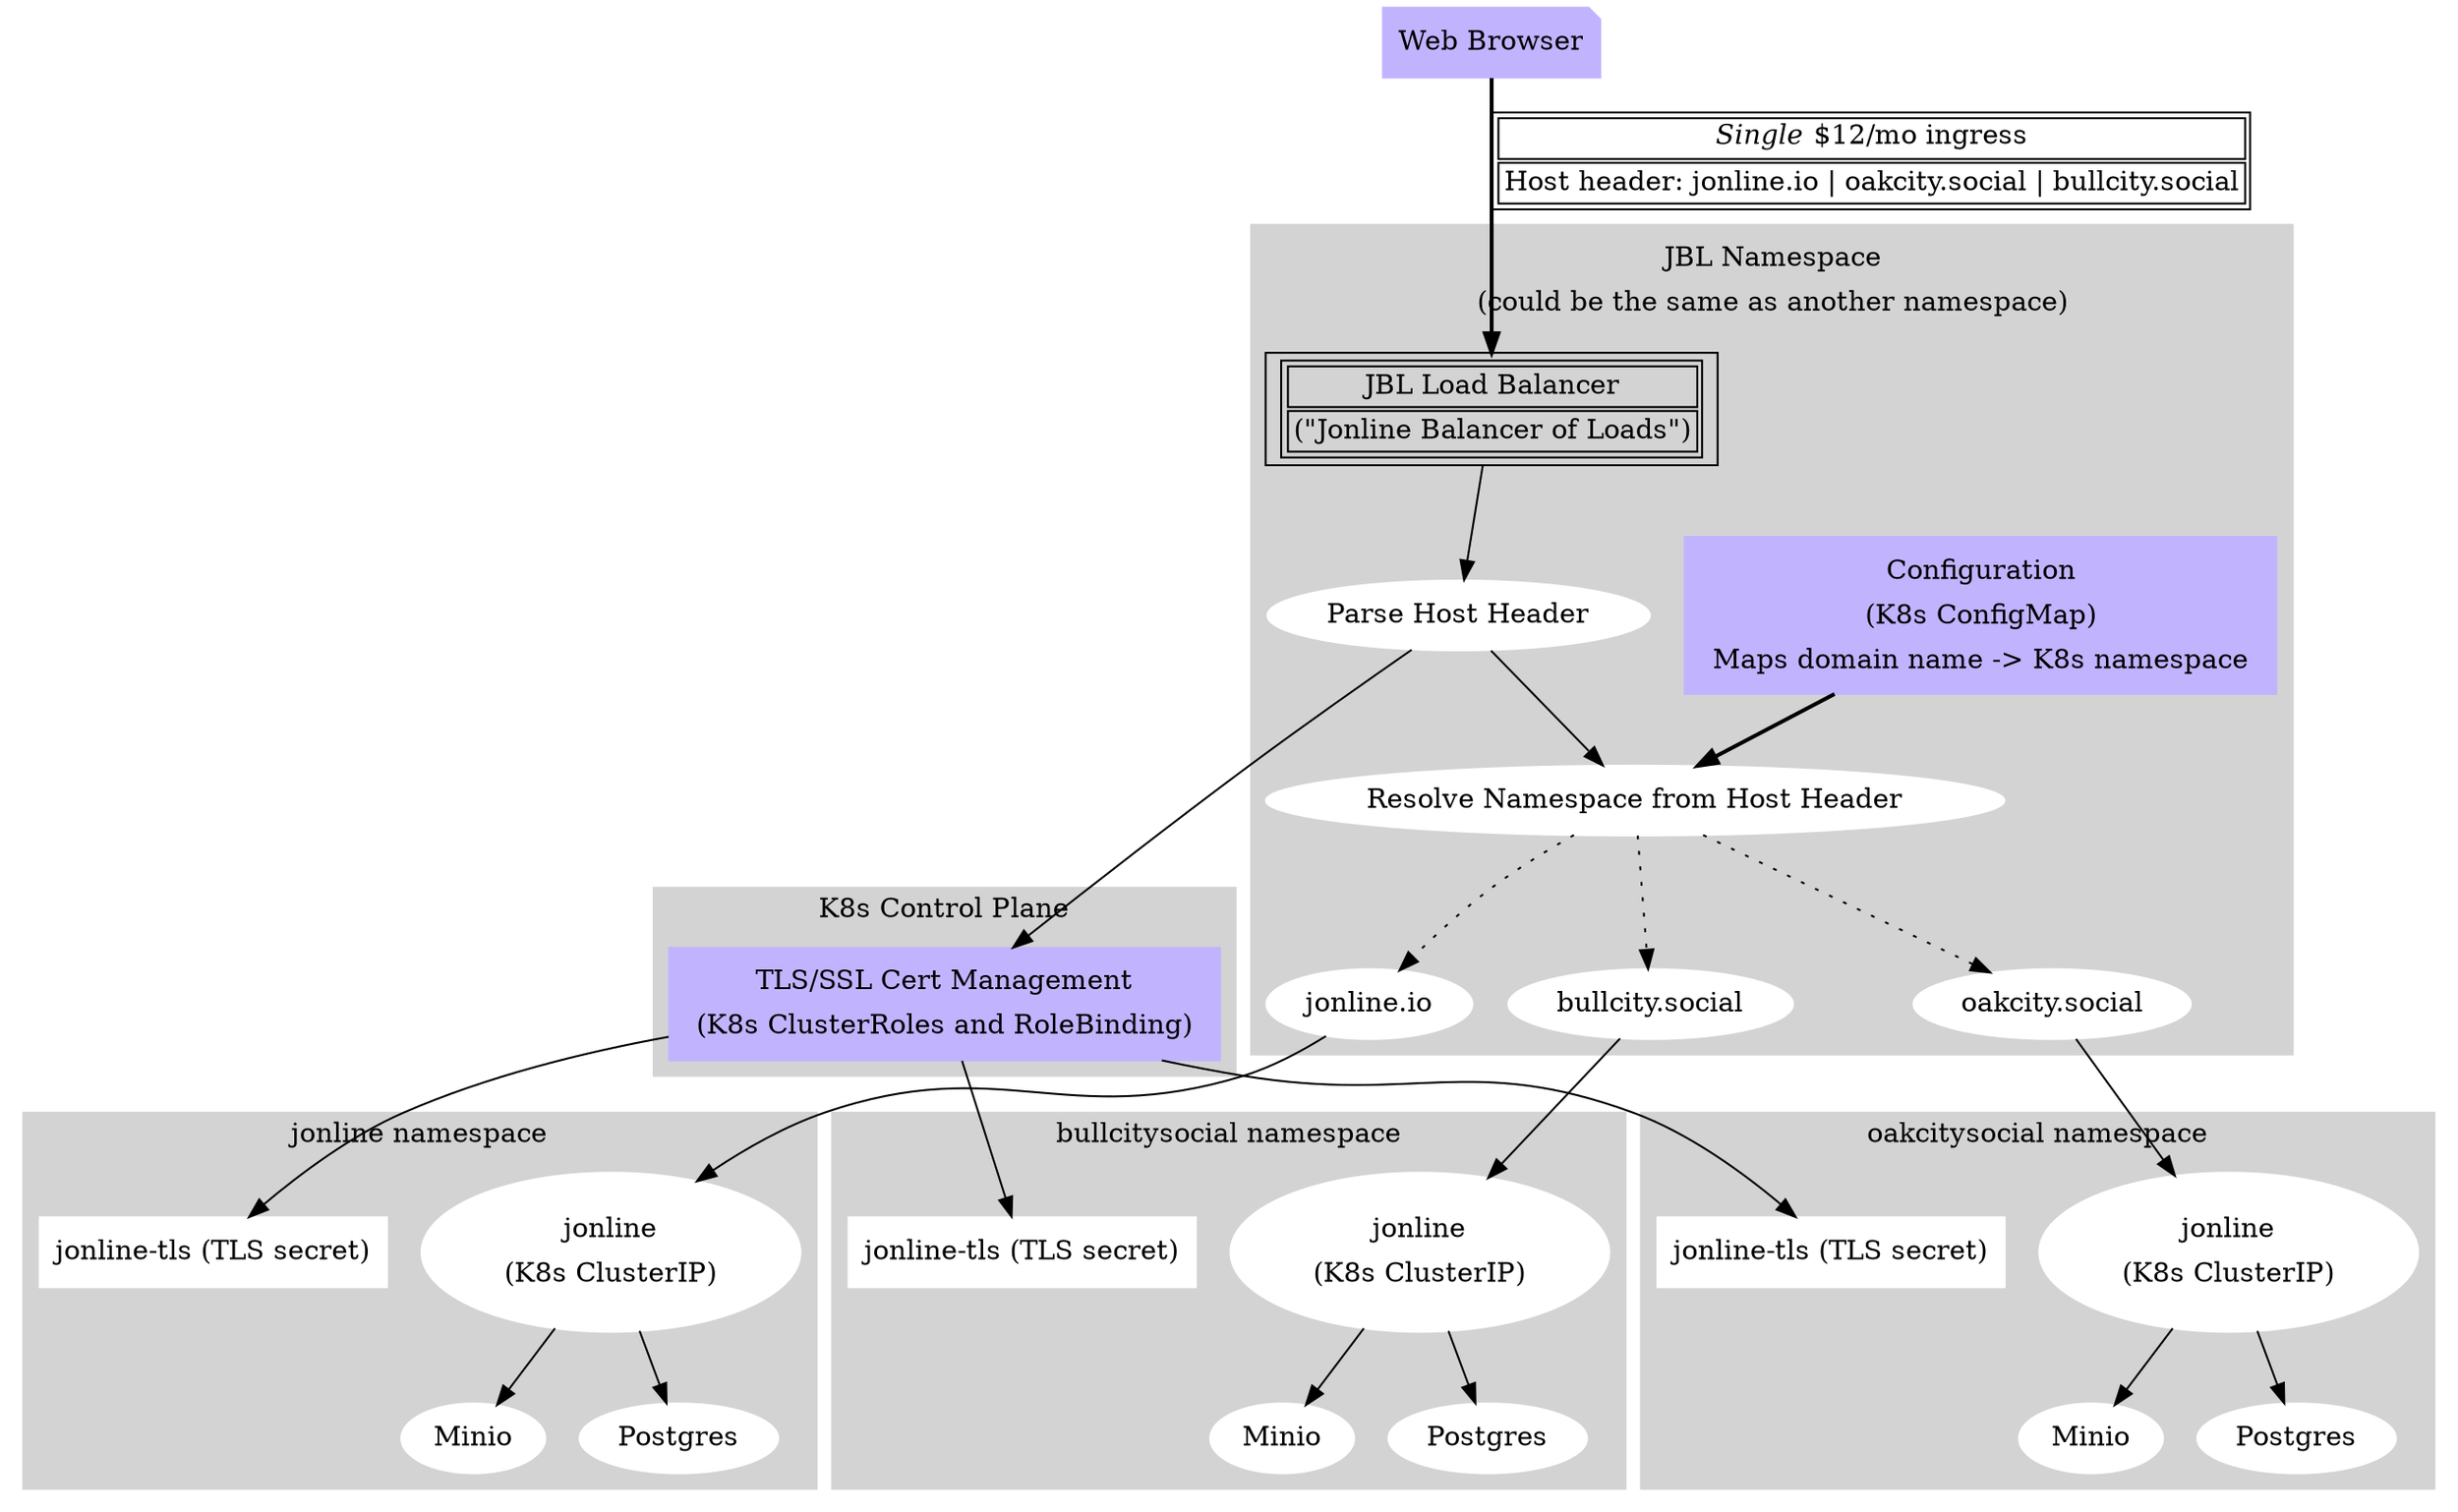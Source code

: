 digraph G {
  size = "100,100";
  browser [shape = note;style = filled;color = ".7 .3 1.0";label = "Web Browser";];
  
  browser -> jbl [style = bold; label = <<table><tr><td><i>Single</i>&nbsp;$12/mo ingress</td></tr><tr><td>Host header: jonline.io | oakcity.social | bullcity.social</td></tr></table>>];
  
  subgraph cluster0 {
    label = <<table><tr><td>JBL Namespace</td></tr><tr><td>(could be the same as another namespace)</td></tr></table>>;
    node [style = filled; color = white;];
    style = filled;
    color = lightgrey;
    
    jbl [shape = box;label = <<table><tr><td>JBL Load Balancer</td></tr><tr><td>("Jonline Balancer of Loads")</td></tr></table>>];
    configuration [shape = box;style = filled;color = ".7 .3 1.0";label = <
      <table>
      <tr>
      <td>Configuration</td>
      </tr>
      <tr>
      <td>(K8s ConfigMap)</td>
      </tr>
      <tr>
      <td>Maps domain name -&gt; K8s namespace</td>
      </tr>
      </table>
      >;];
    
    configuration -> resolve_namespace [style = bold];
    
    parse_host [label = "Parse Host Header";];
    resolve_namespace [label = "Resolve Namespace from Host Header";];
    // jbl -> resolve_namespace [weight = 8;];
    jbl -> parse_host [weight = 8;];
    parse_host -> resolve_namespace [weight = 8;];
    
    
    jonlineio [label = "jonline.io";];
    oakcitysocial [label = "oakcity.social";];
    bullcitysocial [label = "bullcity.social";];
    
    resolve_namespace -> jonlineio [style = dotted;];
    resolve_namespace -> oakcitysocial [style = dotted;];
    resolve_namespace -> bullcitysocial [style = dotted;];
    
  }
  
  subgraph cluster4 {
    label = "K8s Control Plane";
    node [style = filled; color = white;];
    style = filled;
    color = lightgrey;
    certs [shape = box;style = filled;color = ".7 .3 1.0";label = <
      <table>
      <tr>
      <td>TLS/SSL Cert Management</td>
      </tr>
      <tr>
      <td>(K8s ClusterRoles and RoleBinding)</td>
      </tr>
      </table>
      >;];
  }

  subgraph cluster1 {
    label = "jonline namespace";
    node [style = filled; color = white;];
    style = filled;
    color = lightgrey;
    
    jonline0 [label = <<table><tr><td>jonline</td></tr><tr><td>(K8s ClusterIP)</td></tr></table>>];
    minio0 [label = "Minio";];
    postgres0 [label = "Postgres";];
    tls0 [shape = "box";label = "jonline-tls (TLS secret)";];
    
    jonline0 -> minio0;
    jonline0 -> postgres0;
  }
  
  jonlineio -> jonline0;
  parse_host -> certs;
  
  subgraph cluster2 {
    label = "oakcitysocial namespace";
    node [style = filled; color = white;];
    style = filled;
    color = lightgrey;
    
    jonline1 [label = <<table><tr><td>jonline</td></tr><tr><td>(K8s ClusterIP)</td></tr></table>>;];
    minio1 [label = "Minio";];
    postgres1 [label = "Postgres";];
    
    jonline1 -> minio1;
    jonline1 -> postgres1;
    tls1 [shape = "box";label = "jonline-tls (TLS secret)";];
  }
  oakcitysocial -> jonline1;
  
  subgraph cluster3 {
    label = "bullcitysocial namespace";
    node [style = filled; color = white;];
    style = filled;
    color = lightgrey;
    
    jonline2 [label = <<table><tr><td>jonline</td></tr><tr><td>(K8s ClusterIP)</td></tr></table>>;];
    minio2 [label = "Minio";];
    postgres2 [label = "Postgres";];
    
    jonline2 -> minio2;
    jonline2 -> postgres2;
    tls2 [shape = "box";label = "jonline-tls (TLS secret)";];
  }
  bullcitysocial -> jonline2;
  
  certs -> tls0;
  certs -> tls1;
  certs -> tls2;
  // resolve_namespace ->  [style=dotted] bullcitysocial;
  // execute -> { make_string; printf}
  // jonlineio -> make_string;
  // edge [color=red];
  // jbl -> printf [style=bold,label="100 times"];
  // make_string [label="make a\nstring"];
  // node [shape=box,style=filled,color=".7 .3 1.0"];
  // execute -> compare;
}
